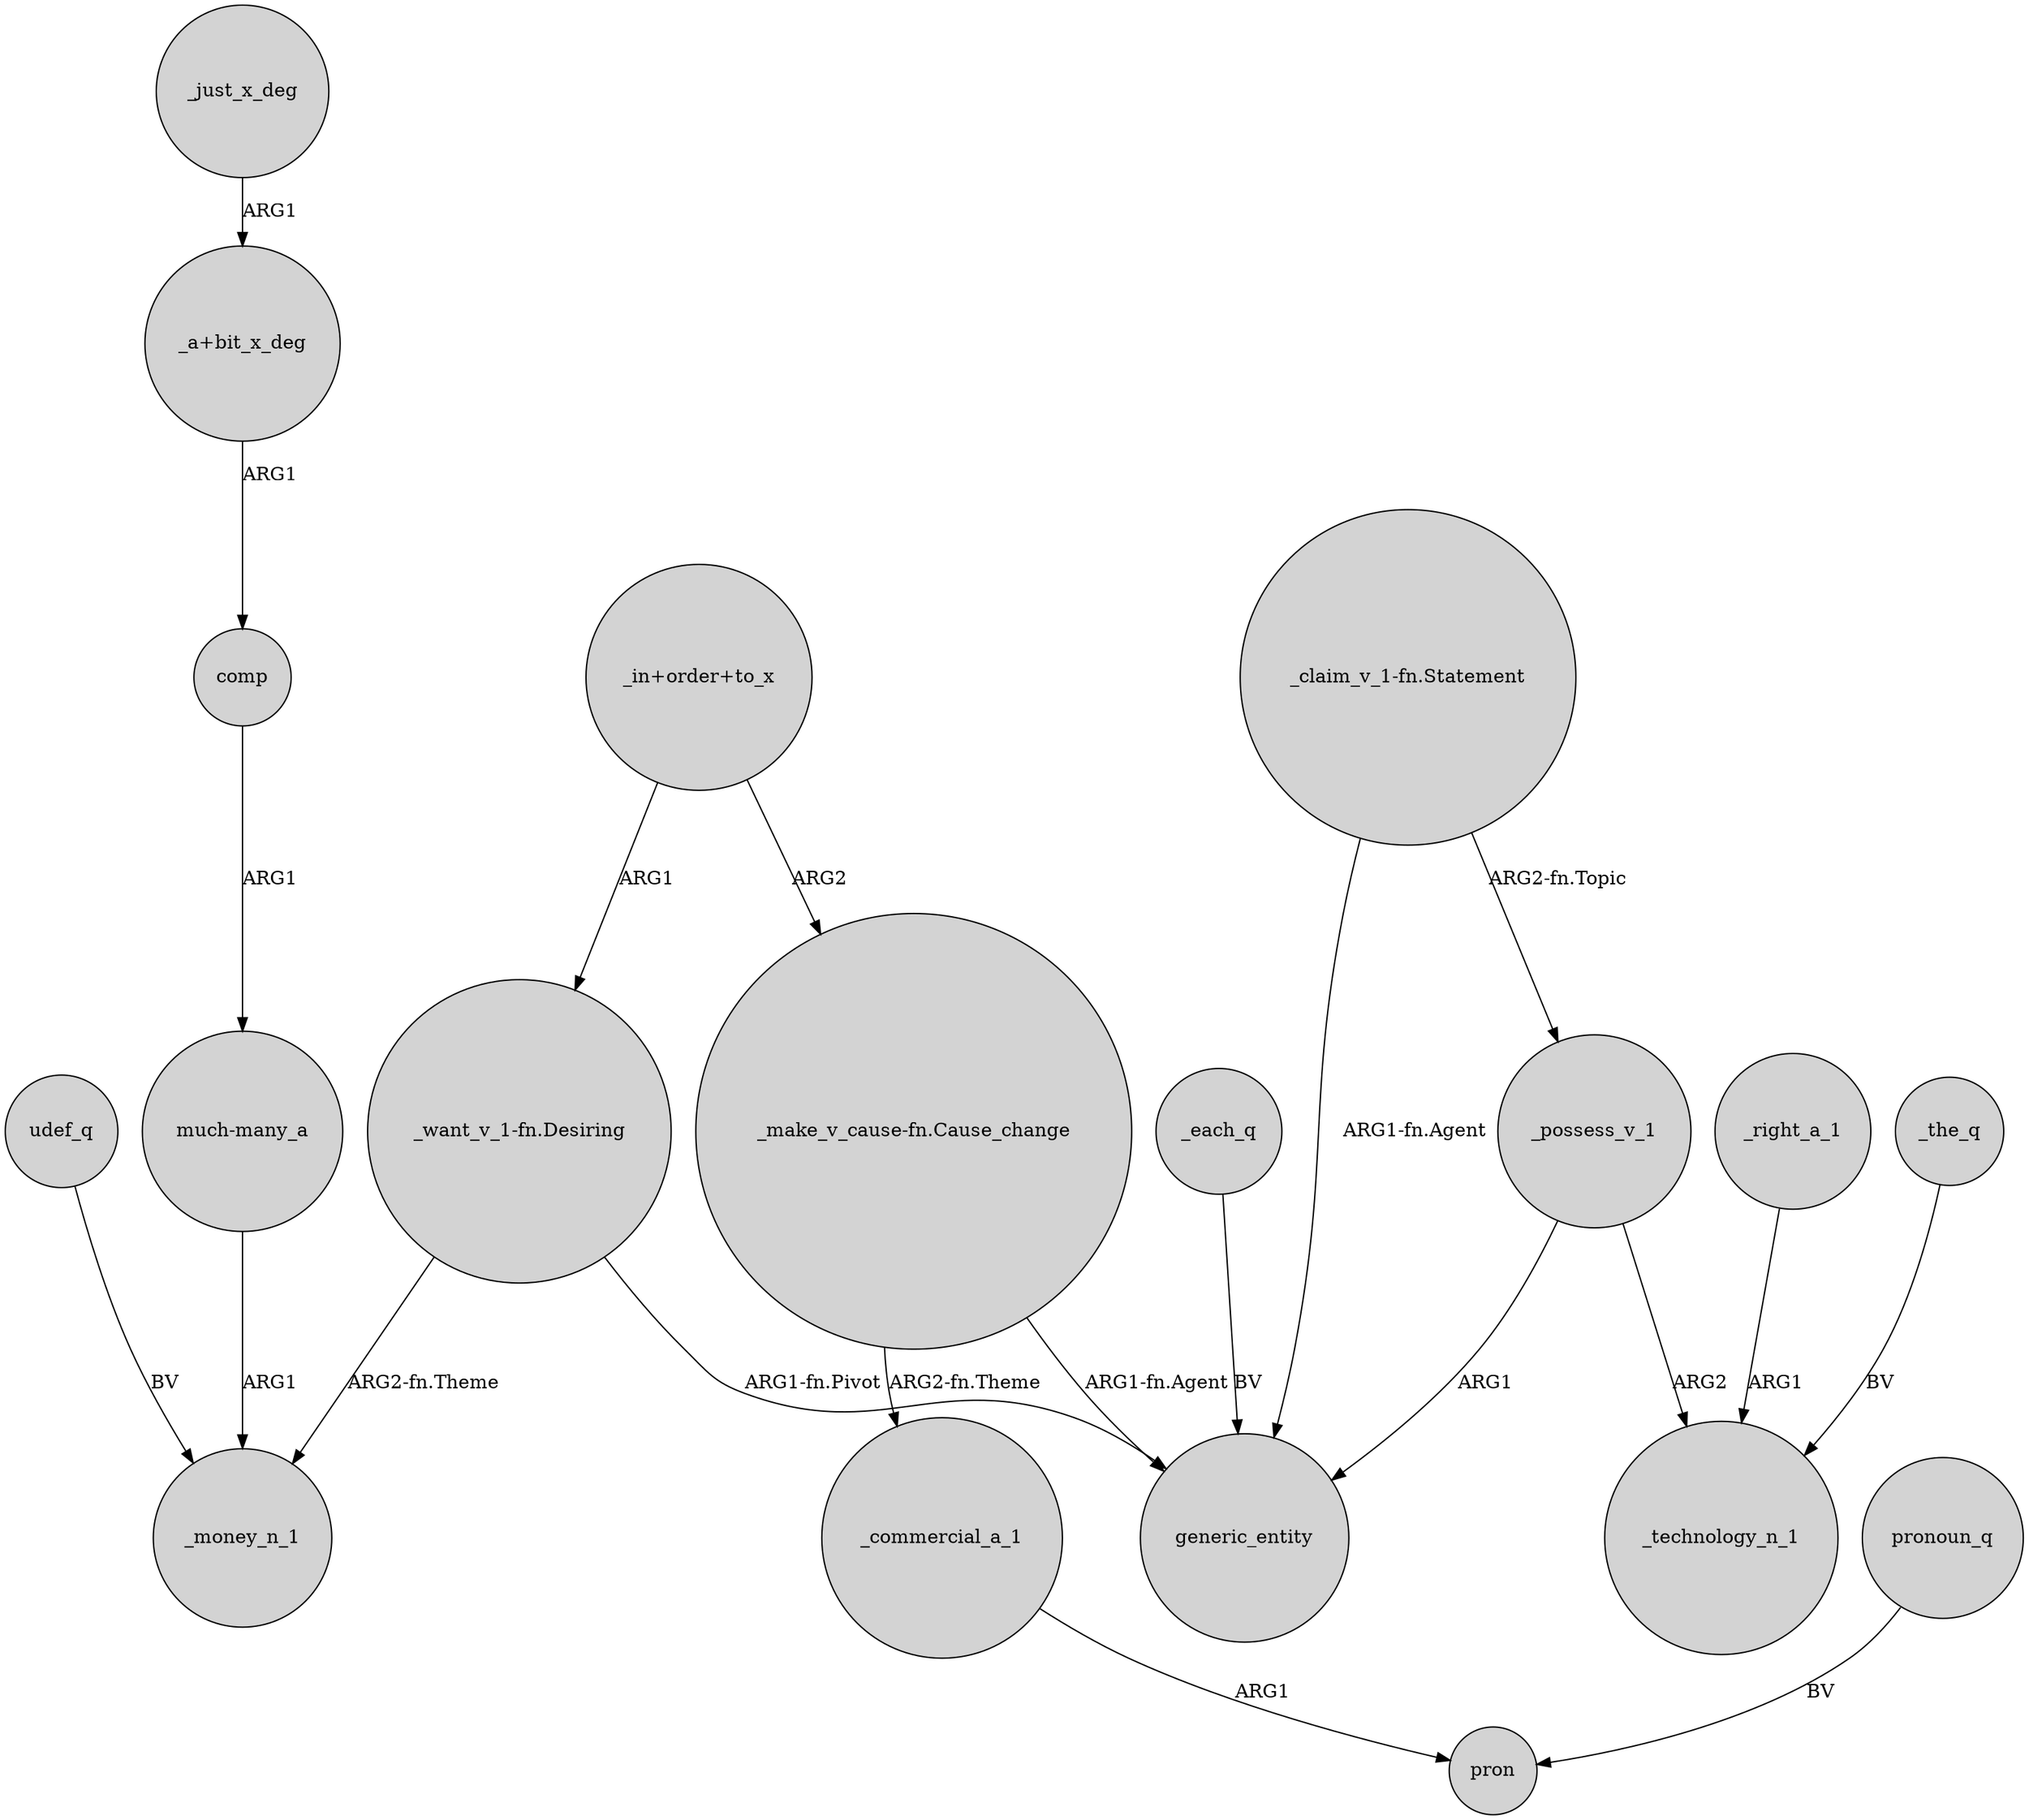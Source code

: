 digraph {
	node [shape=circle style=filled]
	udef_q -> _money_n_1 [label=BV]
	_just_x_deg -> "_a+bit_x_deg" [label=ARG1]
	"_a+bit_x_deg" -> comp [label=ARG1]
	_possess_v_1 -> generic_entity [label=ARG1]
	_right_a_1 -> _technology_n_1 [label=ARG1]
	"_in+order+to_x" -> "_make_v_cause-fn.Cause_change" [label=ARG2]
	"_make_v_cause-fn.Cause_change" -> _commercial_a_1 [label="ARG2-fn.Theme"]
	"_make_v_cause-fn.Cause_change" -> generic_entity [label="ARG1-fn.Agent"]
	_the_q -> _technology_n_1 [label=BV]
	"_in+order+to_x" -> "_want_v_1-fn.Desiring" [label=ARG1]
	"_want_v_1-fn.Desiring" -> generic_entity [label="ARG1-fn.Pivot"]
	_possess_v_1 -> _technology_n_1 [label=ARG2]
	pronoun_q -> pron [label=BV]
	"much-many_a" -> _money_n_1 [label=ARG1]
	comp -> "much-many_a" [label=ARG1]
	"_want_v_1-fn.Desiring" -> _money_n_1 [label="ARG2-fn.Theme"]
	_each_q -> generic_entity [label=BV]
	"_claim_v_1-fn.Statement" -> _possess_v_1 [label="ARG2-fn.Topic"]
	_commercial_a_1 -> pron [label=ARG1]
	"_claim_v_1-fn.Statement" -> generic_entity [label="ARG1-fn.Agent"]
}
